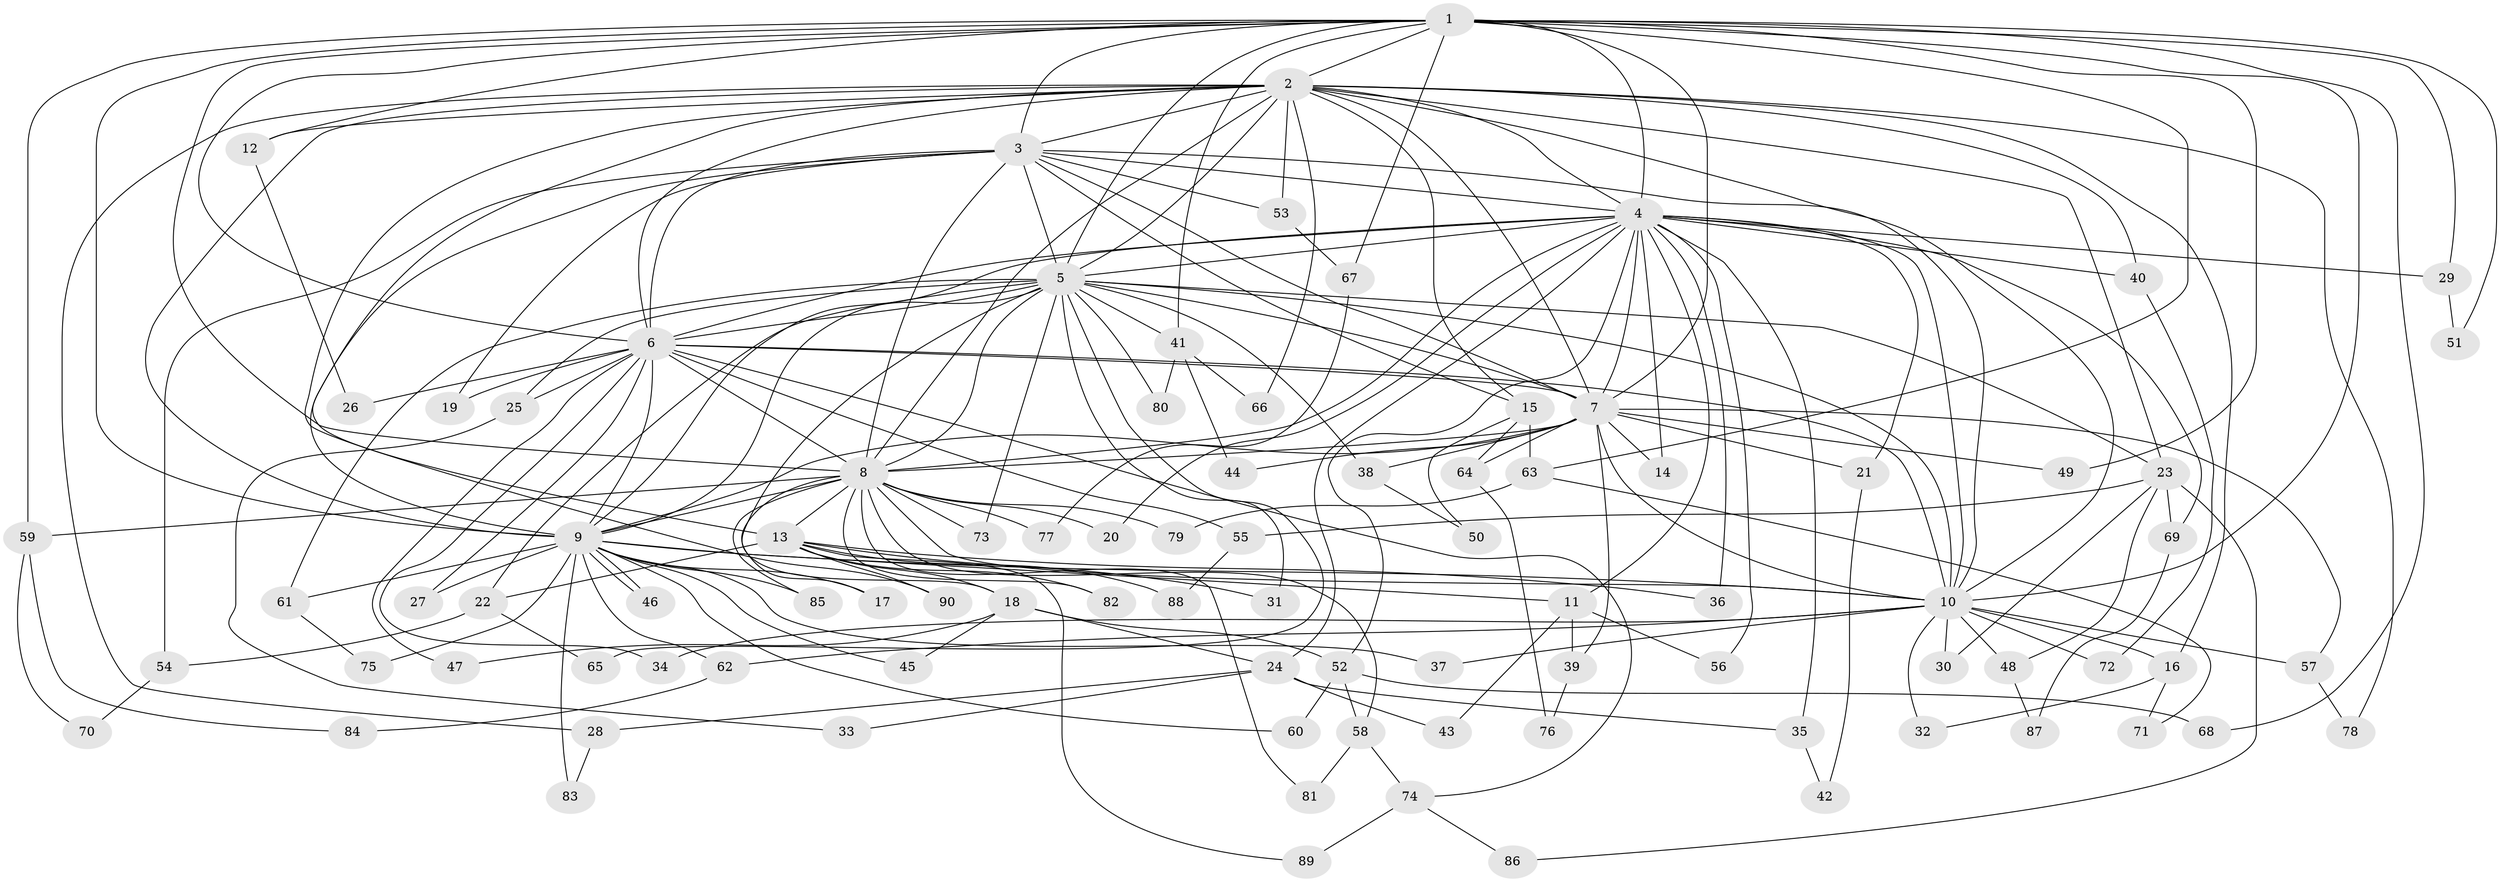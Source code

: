 // Generated by graph-tools (version 1.1) at 2025/11/02/27/25 16:11:08]
// undirected, 90 vertices, 205 edges
graph export_dot {
graph [start="1"]
  node [color=gray90,style=filled];
  1;
  2;
  3;
  4;
  5;
  6;
  7;
  8;
  9;
  10;
  11;
  12;
  13;
  14;
  15;
  16;
  17;
  18;
  19;
  20;
  21;
  22;
  23;
  24;
  25;
  26;
  27;
  28;
  29;
  30;
  31;
  32;
  33;
  34;
  35;
  36;
  37;
  38;
  39;
  40;
  41;
  42;
  43;
  44;
  45;
  46;
  47;
  48;
  49;
  50;
  51;
  52;
  53;
  54;
  55;
  56;
  57;
  58;
  59;
  60;
  61;
  62;
  63;
  64;
  65;
  66;
  67;
  68;
  69;
  70;
  71;
  72;
  73;
  74;
  75;
  76;
  77;
  78;
  79;
  80;
  81;
  82;
  83;
  84;
  85;
  86;
  87;
  88;
  89;
  90;
  1 -- 2;
  1 -- 3;
  1 -- 4;
  1 -- 5;
  1 -- 6;
  1 -- 7;
  1 -- 8;
  1 -- 9;
  1 -- 10;
  1 -- 12;
  1 -- 29;
  1 -- 41;
  1 -- 49;
  1 -- 51;
  1 -- 59;
  1 -- 63;
  1 -- 67;
  1 -- 68;
  2 -- 3;
  2 -- 4;
  2 -- 5;
  2 -- 6;
  2 -- 7;
  2 -- 8;
  2 -- 9;
  2 -- 10;
  2 -- 12;
  2 -- 13;
  2 -- 15;
  2 -- 16;
  2 -- 23;
  2 -- 28;
  2 -- 40;
  2 -- 53;
  2 -- 66;
  2 -- 78;
  2 -- 90;
  3 -- 4;
  3 -- 5;
  3 -- 6;
  3 -- 7;
  3 -- 8;
  3 -- 9;
  3 -- 10;
  3 -- 15;
  3 -- 19;
  3 -- 53;
  3 -- 54;
  4 -- 5;
  4 -- 6;
  4 -- 7;
  4 -- 8;
  4 -- 9;
  4 -- 10;
  4 -- 11;
  4 -- 14;
  4 -- 20;
  4 -- 21;
  4 -- 24;
  4 -- 29;
  4 -- 35;
  4 -- 36;
  4 -- 40;
  4 -- 52;
  4 -- 56;
  4 -- 69;
  5 -- 6;
  5 -- 7;
  5 -- 8;
  5 -- 9;
  5 -- 10;
  5 -- 18;
  5 -- 22;
  5 -- 23;
  5 -- 25;
  5 -- 31;
  5 -- 38;
  5 -- 41;
  5 -- 61;
  5 -- 65;
  5 -- 73;
  5 -- 80;
  6 -- 7;
  6 -- 8;
  6 -- 9;
  6 -- 10;
  6 -- 19;
  6 -- 25;
  6 -- 26;
  6 -- 27;
  6 -- 34;
  6 -- 47;
  6 -- 55;
  6 -- 74;
  7 -- 8;
  7 -- 9;
  7 -- 10;
  7 -- 14;
  7 -- 21;
  7 -- 38;
  7 -- 39;
  7 -- 44;
  7 -- 49;
  7 -- 57;
  7 -- 64;
  8 -- 9;
  8 -- 10;
  8 -- 13;
  8 -- 17;
  8 -- 20;
  8 -- 58;
  8 -- 59;
  8 -- 73;
  8 -- 77;
  8 -- 79;
  8 -- 81;
  8 -- 82;
  8 -- 85;
  9 -- 10;
  9 -- 11;
  9 -- 17;
  9 -- 27;
  9 -- 37;
  9 -- 45;
  9 -- 46;
  9 -- 46;
  9 -- 60;
  9 -- 61;
  9 -- 62;
  9 -- 75;
  9 -- 83;
  9 -- 85;
  10 -- 16;
  10 -- 30;
  10 -- 32;
  10 -- 34;
  10 -- 37;
  10 -- 48;
  10 -- 57;
  10 -- 62;
  10 -- 72;
  11 -- 39;
  11 -- 43;
  11 -- 56;
  12 -- 26;
  13 -- 18;
  13 -- 22;
  13 -- 31;
  13 -- 36;
  13 -- 82;
  13 -- 88;
  13 -- 89;
  13 -- 90;
  15 -- 50;
  15 -- 63;
  15 -- 64;
  16 -- 32;
  16 -- 71;
  18 -- 24;
  18 -- 45;
  18 -- 47;
  18 -- 52;
  21 -- 42;
  22 -- 54;
  22 -- 65;
  23 -- 30;
  23 -- 48;
  23 -- 55;
  23 -- 69;
  23 -- 86;
  24 -- 28;
  24 -- 33;
  24 -- 35;
  24 -- 43;
  25 -- 33;
  28 -- 83;
  29 -- 51;
  35 -- 42;
  38 -- 50;
  39 -- 76;
  40 -- 72;
  41 -- 44;
  41 -- 66;
  41 -- 80;
  48 -- 87;
  52 -- 58;
  52 -- 60;
  52 -- 68;
  53 -- 67;
  54 -- 70;
  55 -- 88;
  57 -- 78;
  58 -- 74;
  58 -- 81;
  59 -- 70;
  59 -- 84;
  61 -- 75;
  62 -- 84;
  63 -- 71;
  63 -- 79;
  64 -- 76;
  67 -- 77;
  69 -- 87;
  74 -- 86;
  74 -- 89;
}
